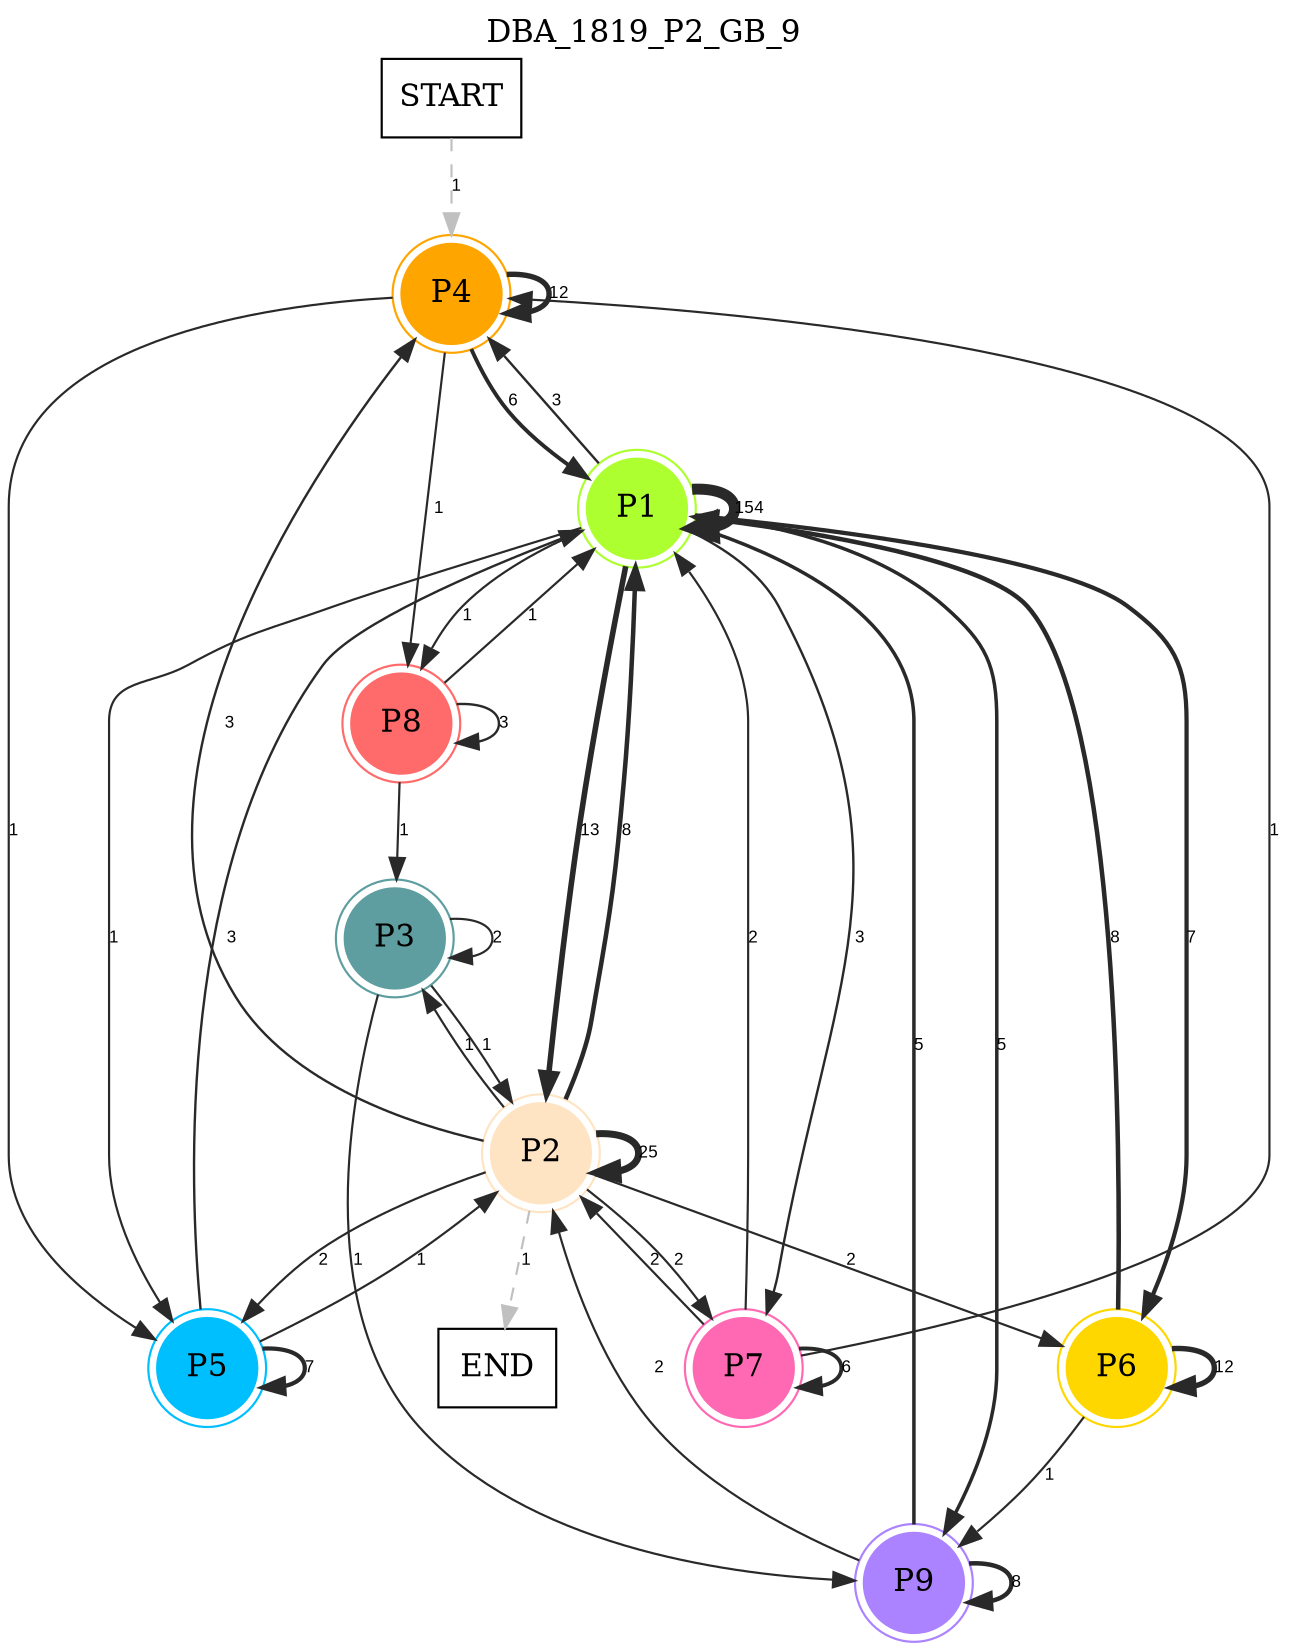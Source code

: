 digraph DBA_1819_P2_GB_9 {
	labelloc="t";
	label=DBA_1819_P2_GB_9;
	dpi = 150
	size="16,11!";
	margin = 0;
"START" [shape=box, fillcolor=white, style=filled, color=black]
"P4" [shape=circle, color=orange, peripheries=2, style=filled]
"P1" [shape=circle, color=greenyellow, peripheries=2, style=filled]
"P6" [shape=circle, color=gold, peripheries=2, style=filled]
"P2" [shape=circle, color=bisque, peripheries=2, style=filled]
"P7" [shape=circle, color=hotpink, peripheries=2, style=filled]
"P9" [shape=circle, color=mediumpurple1, peripheries=2, style=filled]
"P5" [shape=circle, color=deepskyblue, peripheries=2, style=filled]
"P8" [shape=circle, color=indianred1, peripheries=2, style=filled]
"P3" [shape=circle, color=cadetblue, peripheries=2, style=filled]
"END" [shape=box, fillcolor=white, style=filled, color=black]
"START" -> "P4" [ style = dashed color=grey label ="1" labelfloat=false fontname="Arial" fontsize=8]

"P4" -> "P4" [ color=grey16 penwidth = "2.484906649788"label ="12" labelfloat=false fontname="Arial" fontsize=8]

"P4" -> "P1" [ color=grey16 penwidth = "1.79175946922805"label ="6" labelfloat=false fontname="Arial" fontsize=8]

"P4" -> "P5" [ color=grey16 penwidth = "1"label ="1" labelfloat=false fontname="Arial" fontsize=8]

"P4" -> "P8" [ color=grey16 penwidth = "1"label ="1" labelfloat=false fontname="Arial" fontsize=8]

"P1" -> "P4" [ color=grey16 penwidth = "1.09861228866811"label ="3" labelfloat=false fontname="Arial" fontsize=8]

"P1" -> "P1" [ color=grey16 penwidth = "5.03695260241363"label ="154" labelfloat=false fontname="Arial" fontsize=8]

"P1" -> "P6" [ color=grey16 penwidth = "1.94591014905531"label ="7" labelfloat=false fontname="Arial" fontsize=8]

"P1" -> "P2" [ color=grey16 penwidth = "2.56494935746154"label ="13" labelfloat=false fontname="Arial" fontsize=8]

"P1" -> "P7" [ color=grey16 penwidth = "1.09861228866811"label ="3" labelfloat=false fontname="Arial" fontsize=8]

"P1" -> "P9" [ color=grey16 penwidth = "1.6094379124341"label ="5" labelfloat=false fontname="Arial" fontsize=8]

"P1" -> "P5" [ color=grey16 penwidth = "1"label ="1" labelfloat=false fontname="Arial" fontsize=8]

"P1" -> "P8" [ color=grey16 penwidth = "1"label ="1" labelfloat=false fontname="Arial" fontsize=8]

"P6" -> "P1" [ color=grey16 penwidth = "2.07944154167984"label ="8" labelfloat=false fontname="Arial" fontsize=8]

"P6" -> "P6" [ color=grey16 penwidth = "2.484906649788"label ="12" labelfloat=false fontname="Arial" fontsize=8]

"P6" -> "P9" [ color=grey16 penwidth = "1"label ="1" labelfloat=false fontname="Arial" fontsize=8]

"P2" -> "P4" [ color=grey16 penwidth = "1.09861228866811"label ="3" labelfloat=false fontname="Arial" fontsize=8]

"P2" -> "P1" [ color=grey16 penwidth = "2.07944154167984"label ="8" labelfloat=false fontname="Arial" fontsize=8]

"P2" -> "P6" [ color=grey16 penwidth = "1"label ="2" labelfloat=false fontname="Arial" fontsize=8]

"P2" -> "P2" [ color=grey16 penwidth = "3.2188758248682"label ="25" labelfloat=false fontname="Arial" fontsize=8]

"P2" -> "P7" [ color=grey16 penwidth = "1"label ="2" labelfloat=false fontname="Arial" fontsize=8]

"P2" -> "P5" [ color=grey16 penwidth = "1"label ="2" labelfloat=false fontname="Arial" fontsize=8]

"P2" -> "P3" [ color=grey16 penwidth = "1"label ="1" labelfloat=false fontname="Arial" fontsize=8]

"P2" -> "END" [ style = dashed color=grey label ="1" labelfloat=false fontname="Arial" fontsize=8]

"P7" -> "P4" [ color=grey16 penwidth = "1"label ="1" labelfloat=false fontname="Arial" fontsize=8]

"P7" -> "P1" [ color=grey16 penwidth = "1"label ="2" labelfloat=false fontname="Arial" fontsize=8]

"P7" -> "P2" [ color=grey16 penwidth = "1"label ="2" labelfloat=false fontname="Arial" fontsize=8]

"P7" -> "P7" [ color=grey16 penwidth = "1.79175946922805"label ="6" labelfloat=false fontname="Arial" fontsize=8]

"P9" -> "P1" [ color=grey16 penwidth = "1.6094379124341"label ="5" labelfloat=false fontname="Arial" fontsize=8]

"P9" -> "P2" [ color=grey16 penwidth = "1"label ="2" labelfloat=false fontname="Arial" fontsize=8]

"P9" -> "P9" [ color=grey16 penwidth = "2.07944154167984"label ="8" labelfloat=false fontname="Arial" fontsize=8]

"P5" -> "P1" [ color=grey16 penwidth = "1.09861228866811"label ="3" labelfloat=false fontname="Arial" fontsize=8]

"P5" -> "P2" [ color=grey16 penwidth = "1"label ="1" labelfloat=false fontname="Arial" fontsize=8]

"P5" -> "P5" [ color=grey16 penwidth = "1.94591014905531"label ="7" labelfloat=false fontname="Arial" fontsize=8]

"P8" -> "P1" [ color=grey16 penwidth = "1"label ="1" labelfloat=false fontname="Arial" fontsize=8]

"P8" -> "P8" [ color=grey16 penwidth = "1.09861228866811"label ="3" labelfloat=false fontname="Arial" fontsize=8]

"P8" -> "P3" [ color=grey16 penwidth = "1"label ="1" labelfloat=false fontname="Arial" fontsize=8]

"P3" -> "P2" [ color=grey16 penwidth = "1"label ="1" labelfloat=false fontname="Arial" fontsize=8]

"P3" -> "P9" [ color=grey16 penwidth = "1"label ="1" labelfloat=false fontname="Arial" fontsize=8]

"P3" -> "P3" [ color=grey16 penwidth = "1"label ="2" labelfloat=false fontname="Arial" fontsize=8]

}
